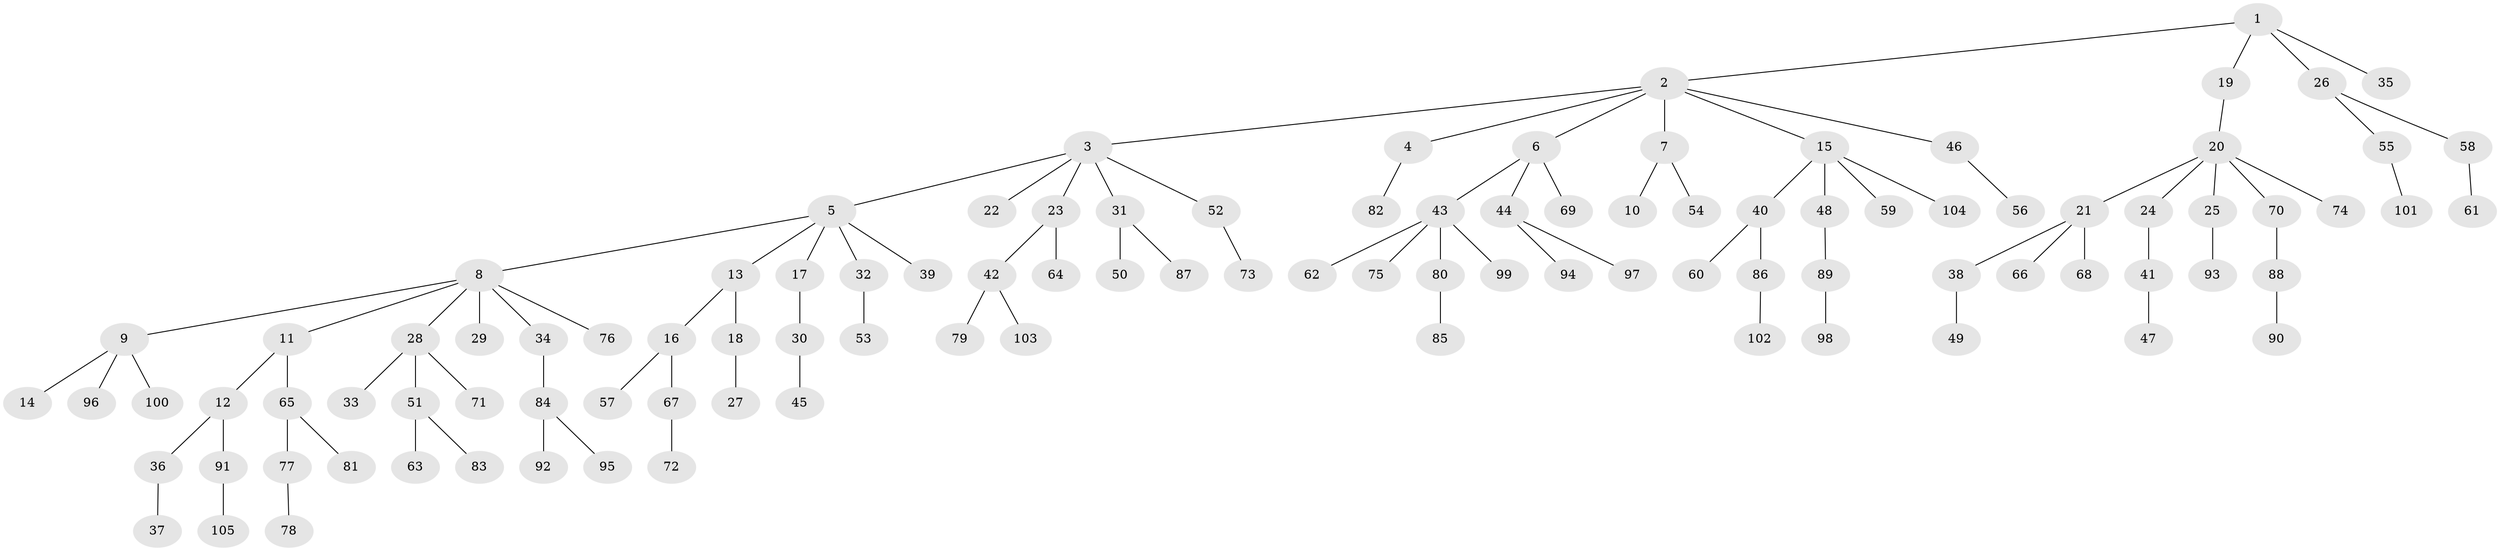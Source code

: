 // Generated by graph-tools (version 1.1) at 2025/52/03/09/25 04:52:49]
// undirected, 105 vertices, 104 edges
graph export_dot {
graph [start="1"]
  node [color=gray90,style=filled];
  1;
  2;
  3;
  4;
  5;
  6;
  7;
  8;
  9;
  10;
  11;
  12;
  13;
  14;
  15;
  16;
  17;
  18;
  19;
  20;
  21;
  22;
  23;
  24;
  25;
  26;
  27;
  28;
  29;
  30;
  31;
  32;
  33;
  34;
  35;
  36;
  37;
  38;
  39;
  40;
  41;
  42;
  43;
  44;
  45;
  46;
  47;
  48;
  49;
  50;
  51;
  52;
  53;
  54;
  55;
  56;
  57;
  58;
  59;
  60;
  61;
  62;
  63;
  64;
  65;
  66;
  67;
  68;
  69;
  70;
  71;
  72;
  73;
  74;
  75;
  76;
  77;
  78;
  79;
  80;
  81;
  82;
  83;
  84;
  85;
  86;
  87;
  88;
  89;
  90;
  91;
  92;
  93;
  94;
  95;
  96;
  97;
  98;
  99;
  100;
  101;
  102;
  103;
  104;
  105;
  1 -- 2;
  1 -- 19;
  1 -- 26;
  1 -- 35;
  2 -- 3;
  2 -- 4;
  2 -- 6;
  2 -- 7;
  2 -- 15;
  2 -- 46;
  3 -- 5;
  3 -- 22;
  3 -- 23;
  3 -- 31;
  3 -- 52;
  4 -- 82;
  5 -- 8;
  5 -- 13;
  5 -- 17;
  5 -- 32;
  5 -- 39;
  6 -- 43;
  6 -- 44;
  6 -- 69;
  7 -- 10;
  7 -- 54;
  8 -- 9;
  8 -- 11;
  8 -- 28;
  8 -- 29;
  8 -- 34;
  8 -- 76;
  9 -- 14;
  9 -- 96;
  9 -- 100;
  11 -- 12;
  11 -- 65;
  12 -- 36;
  12 -- 91;
  13 -- 16;
  13 -- 18;
  15 -- 40;
  15 -- 48;
  15 -- 59;
  15 -- 104;
  16 -- 57;
  16 -- 67;
  17 -- 30;
  18 -- 27;
  19 -- 20;
  20 -- 21;
  20 -- 24;
  20 -- 25;
  20 -- 70;
  20 -- 74;
  21 -- 38;
  21 -- 66;
  21 -- 68;
  23 -- 42;
  23 -- 64;
  24 -- 41;
  25 -- 93;
  26 -- 55;
  26 -- 58;
  28 -- 33;
  28 -- 51;
  28 -- 71;
  30 -- 45;
  31 -- 50;
  31 -- 87;
  32 -- 53;
  34 -- 84;
  36 -- 37;
  38 -- 49;
  40 -- 60;
  40 -- 86;
  41 -- 47;
  42 -- 79;
  42 -- 103;
  43 -- 62;
  43 -- 75;
  43 -- 80;
  43 -- 99;
  44 -- 94;
  44 -- 97;
  46 -- 56;
  48 -- 89;
  51 -- 63;
  51 -- 83;
  52 -- 73;
  55 -- 101;
  58 -- 61;
  65 -- 77;
  65 -- 81;
  67 -- 72;
  70 -- 88;
  77 -- 78;
  80 -- 85;
  84 -- 92;
  84 -- 95;
  86 -- 102;
  88 -- 90;
  89 -- 98;
  91 -- 105;
}

